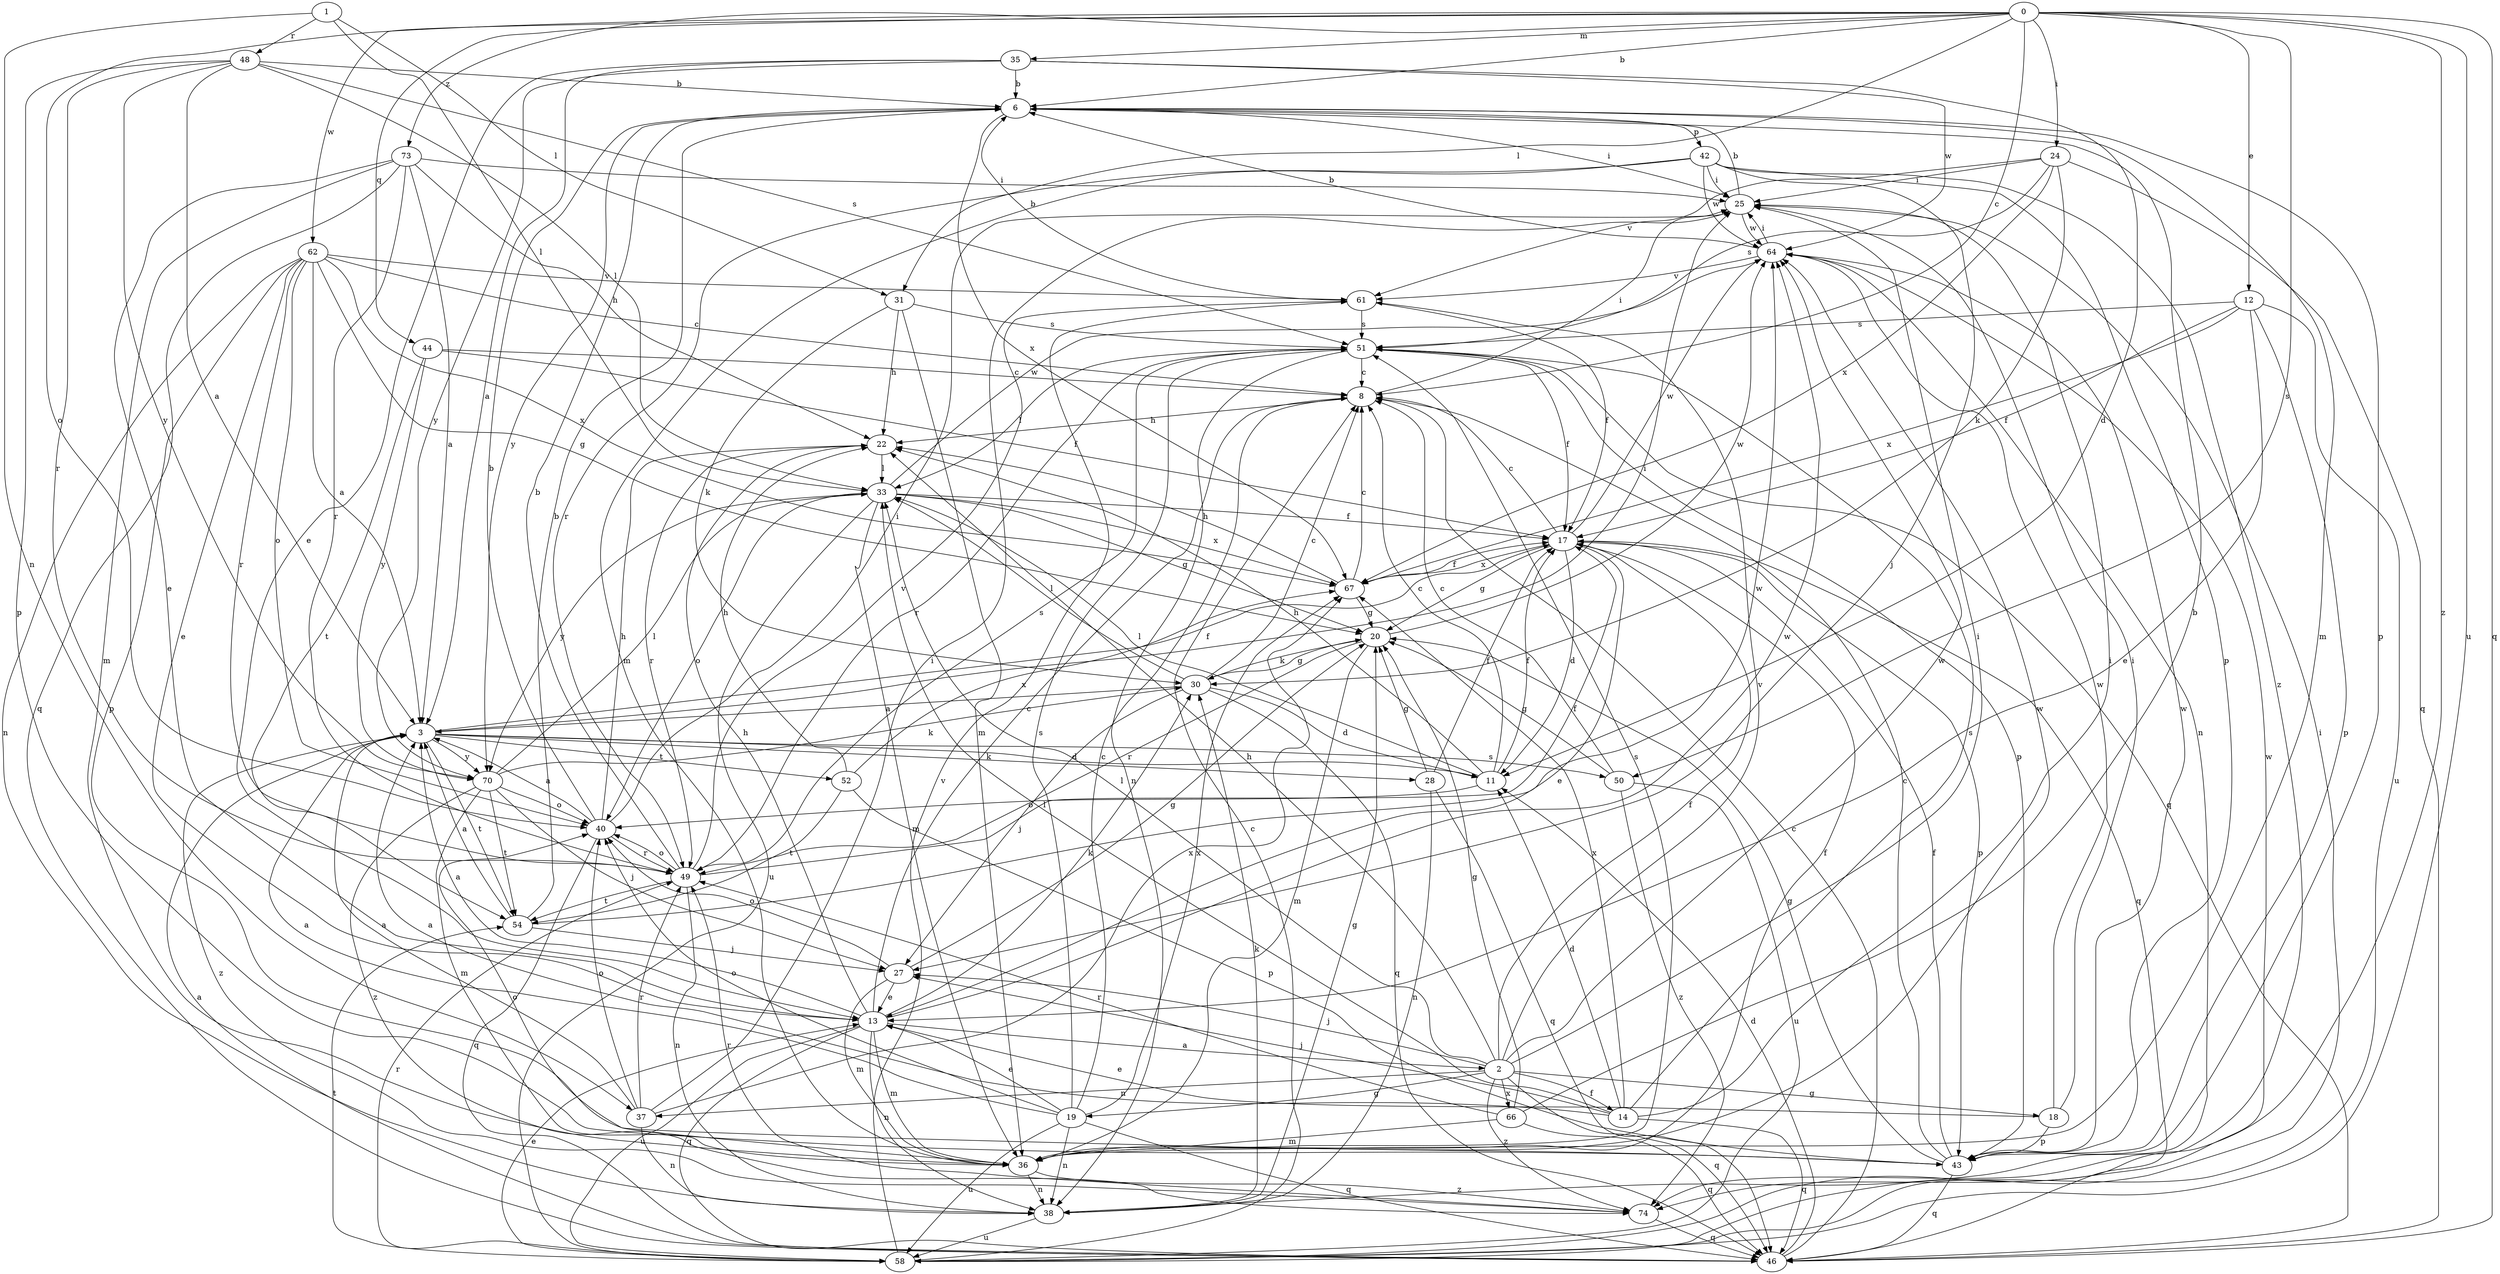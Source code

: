 strict digraph  {
0;
1;
2;
3;
6;
8;
11;
12;
13;
14;
17;
18;
19;
20;
22;
24;
25;
27;
28;
30;
31;
33;
35;
36;
37;
38;
40;
42;
43;
44;
46;
48;
49;
50;
51;
52;
54;
58;
61;
62;
64;
66;
67;
70;
73;
74;
0 -> 6  [label=b];
0 -> 8  [label=c];
0 -> 12  [label=e];
0 -> 24  [label=i];
0 -> 31  [label=l];
0 -> 35  [label=m];
0 -> 40  [label=o];
0 -> 44  [label=q];
0 -> 46  [label=q];
0 -> 50  [label=s];
0 -> 58  [label=u];
0 -> 62  [label=w];
0 -> 73  [label=z];
0 -> 74  [label=z];
1 -> 31  [label=l];
1 -> 33  [label=l];
1 -> 37  [label=n];
1 -> 48  [label=r];
2 -> 14  [label=f];
2 -> 17  [label=f];
2 -> 18  [label=g];
2 -> 19  [label=g];
2 -> 22  [label=h];
2 -> 25  [label=i];
2 -> 27  [label=j];
2 -> 33  [label=l];
2 -> 37  [label=n];
2 -> 46  [label=q];
2 -> 61  [label=v];
2 -> 64  [label=w];
2 -> 66  [label=x];
2 -> 74  [label=z];
3 -> 11  [label=d];
3 -> 17  [label=f];
3 -> 25  [label=i];
3 -> 28  [label=k];
3 -> 50  [label=s];
3 -> 52  [label=t];
3 -> 54  [label=t];
3 -> 70  [label=y];
3 -> 74  [label=z];
6 -> 25  [label=i];
6 -> 36  [label=m];
6 -> 42  [label=p];
6 -> 43  [label=p];
6 -> 67  [label=x];
6 -> 70  [label=y];
8 -> 22  [label=h];
8 -> 25  [label=i];
11 -> 8  [label=c];
11 -> 17  [label=f];
11 -> 22  [label=h];
11 -> 33  [label=l];
11 -> 40  [label=o];
12 -> 13  [label=e];
12 -> 17  [label=f];
12 -> 43  [label=p];
12 -> 51  [label=s];
12 -> 58  [label=u];
12 -> 67  [label=x];
13 -> 2  [label=a];
13 -> 3  [label=a];
13 -> 8  [label=c];
13 -> 22  [label=h];
13 -> 30  [label=k];
13 -> 36  [label=m];
13 -> 38  [label=n];
13 -> 46  [label=q];
13 -> 58  [label=u];
13 -> 64  [label=w];
14 -> 3  [label=a];
14 -> 11  [label=d];
14 -> 25  [label=i];
14 -> 27  [label=j];
14 -> 33  [label=l];
14 -> 46  [label=q];
14 -> 51  [label=s];
14 -> 67  [label=x];
17 -> 8  [label=c];
17 -> 11  [label=d];
17 -> 13  [label=e];
17 -> 20  [label=g];
17 -> 43  [label=p];
17 -> 46  [label=q];
17 -> 64  [label=w];
17 -> 67  [label=x];
18 -> 13  [label=e];
18 -> 25  [label=i];
18 -> 43  [label=p];
18 -> 64  [label=w];
19 -> 3  [label=a];
19 -> 8  [label=c];
19 -> 13  [label=e];
19 -> 38  [label=n];
19 -> 40  [label=o];
19 -> 46  [label=q];
19 -> 51  [label=s];
19 -> 58  [label=u];
19 -> 67  [label=x];
20 -> 30  [label=k];
20 -> 36  [label=m];
20 -> 49  [label=r];
20 -> 64  [label=w];
22 -> 33  [label=l];
22 -> 49  [label=r];
24 -> 25  [label=i];
24 -> 30  [label=k];
24 -> 46  [label=q];
24 -> 51  [label=s];
24 -> 61  [label=v];
24 -> 67  [label=x];
25 -> 6  [label=b];
25 -> 64  [label=w];
27 -> 13  [label=e];
27 -> 20  [label=g];
27 -> 36  [label=m];
27 -> 40  [label=o];
28 -> 17  [label=f];
28 -> 20  [label=g];
28 -> 38  [label=n];
28 -> 46  [label=q];
30 -> 3  [label=a];
30 -> 8  [label=c];
30 -> 11  [label=d];
30 -> 20  [label=g];
30 -> 27  [label=j];
30 -> 33  [label=l];
30 -> 46  [label=q];
31 -> 22  [label=h];
31 -> 30  [label=k];
31 -> 36  [label=m];
31 -> 51  [label=s];
33 -> 17  [label=f];
33 -> 20  [label=g];
33 -> 36  [label=m];
33 -> 40  [label=o];
33 -> 58  [label=u];
33 -> 64  [label=w];
33 -> 67  [label=x];
33 -> 70  [label=y];
35 -> 3  [label=a];
35 -> 6  [label=b];
35 -> 11  [label=d];
35 -> 13  [label=e];
35 -> 64  [label=w];
35 -> 70  [label=y];
36 -> 17  [label=f];
36 -> 38  [label=n];
36 -> 40  [label=o];
36 -> 51  [label=s];
36 -> 64  [label=w];
36 -> 74  [label=z];
37 -> 3  [label=a];
37 -> 25  [label=i];
37 -> 38  [label=n];
37 -> 40  [label=o];
37 -> 49  [label=r];
37 -> 67  [label=x];
38 -> 20  [label=g];
38 -> 30  [label=k];
38 -> 58  [label=u];
40 -> 3  [label=a];
40 -> 6  [label=b];
40 -> 22  [label=h];
40 -> 25  [label=i];
40 -> 46  [label=q];
40 -> 49  [label=r];
42 -> 25  [label=i];
42 -> 27  [label=j];
42 -> 36  [label=m];
42 -> 43  [label=p];
42 -> 49  [label=r];
42 -> 64  [label=w];
42 -> 74  [label=z];
43 -> 8  [label=c];
43 -> 17  [label=f];
43 -> 20  [label=g];
43 -> 46  [label=q];
43 -> 64  [label=w];
44 -> 8  [label=c];
44 -> 17  [label=f];
44 -> 54  [label=t];
44 -> 70  [label=y];
46 -> 3  [label=a];
46 -> 8  [label=c];
46 -> 11  [label=d];
48 -> 3  [label=a];
48 -> 6  [label=b];
48 -> 33  [label=l];
48 -> 43  [label=p];
48 -> 49  [label=r];
48 -> 51  [label=s];
48 -> 70  [label=y];
49 -> 6  [label=b];
49 -> 17  [label=f];
49 -> 38  [label=n];
49 -> 40  [label=o];
49 -> 51  [label=s];
49 -> 54  [label=t];
49 -> 61  [label=v];
50 -> 8  [label=c];
50 -> 20  [label=g];
50 -> 58  [label=u];
50 -> 74  [label=z];
51 -> 8  [label=c];
51 -> 17  [label=f];
51 -> 33  [label=l];
51 -> 38  [label=n];
51 -> 43  [label=p];
51 -> 46  [label=q];
51 -> 49  [label=r];
52 -> 22  [label=h];
52 -> 43  [label=p];
52 -> 54  [label=t];
52 -> 67  [label=x];
54 -> 3  [label=a];
54 -> 6  [label=b];
54 -> 27  [label=j];
54 -> 64  [label=w];
58 -> 8  [label=c];
58 -> 13  [label=e];
58 -> 25  [label=i];
58 -> 49  [label=r];
58 -> 54  [label=t];
58 -> 61  [label=v];
58 -> 64  [label=w];
61 -> 6  [label=b];
61 -> 17  [label=f];
61 -> 51  [label=s];
62 -> 3  [label=a];
62 -> 8  [label=c];
62 -> 13  [label=e];
62 -> 20  [label=g];
62 -> 38  [label=n];
62 -> 40  [label=o];
62 -> 43  [label=p];
62 -> 49  [label=r];
62 -> 61  [label=v];
62 -> 67  [label=x];
64 -> 6  [label=b];
64 -> 25  [label=i];
64 -> 38  [label=n];
64 -> 61  [label=v];
66 -> 6  [label=b];
66 -> 20  [label=g];
66 -> 36  [label=m];
66 -> 46  [label=q];
66 -> 49  [label=r];
67 -> 8  [label=c];
67 -> 17  [label=f];
67 -> 20  [label=g];
67 -> 22  [label=h];
70 -> 27  [label=j];
70 -> 30  [label=k];
70 -> 33  [label=l];
70 -> 36  [label=m];
70 -> 40  [label=o];
70 -> 54  [label=t];
70 -> 74  [label=z];
73 -> 3  [label=a];
73 -> 13  [label=e];
73 -> 22  [label=h];
73 -> 25  [label=i];
73 -> 36  [label=m];
73 -> 46  [label=q];
73 -> 49  [label=r];
74 -> 46  [label=q];
74 -> 49  [label=r];
}
